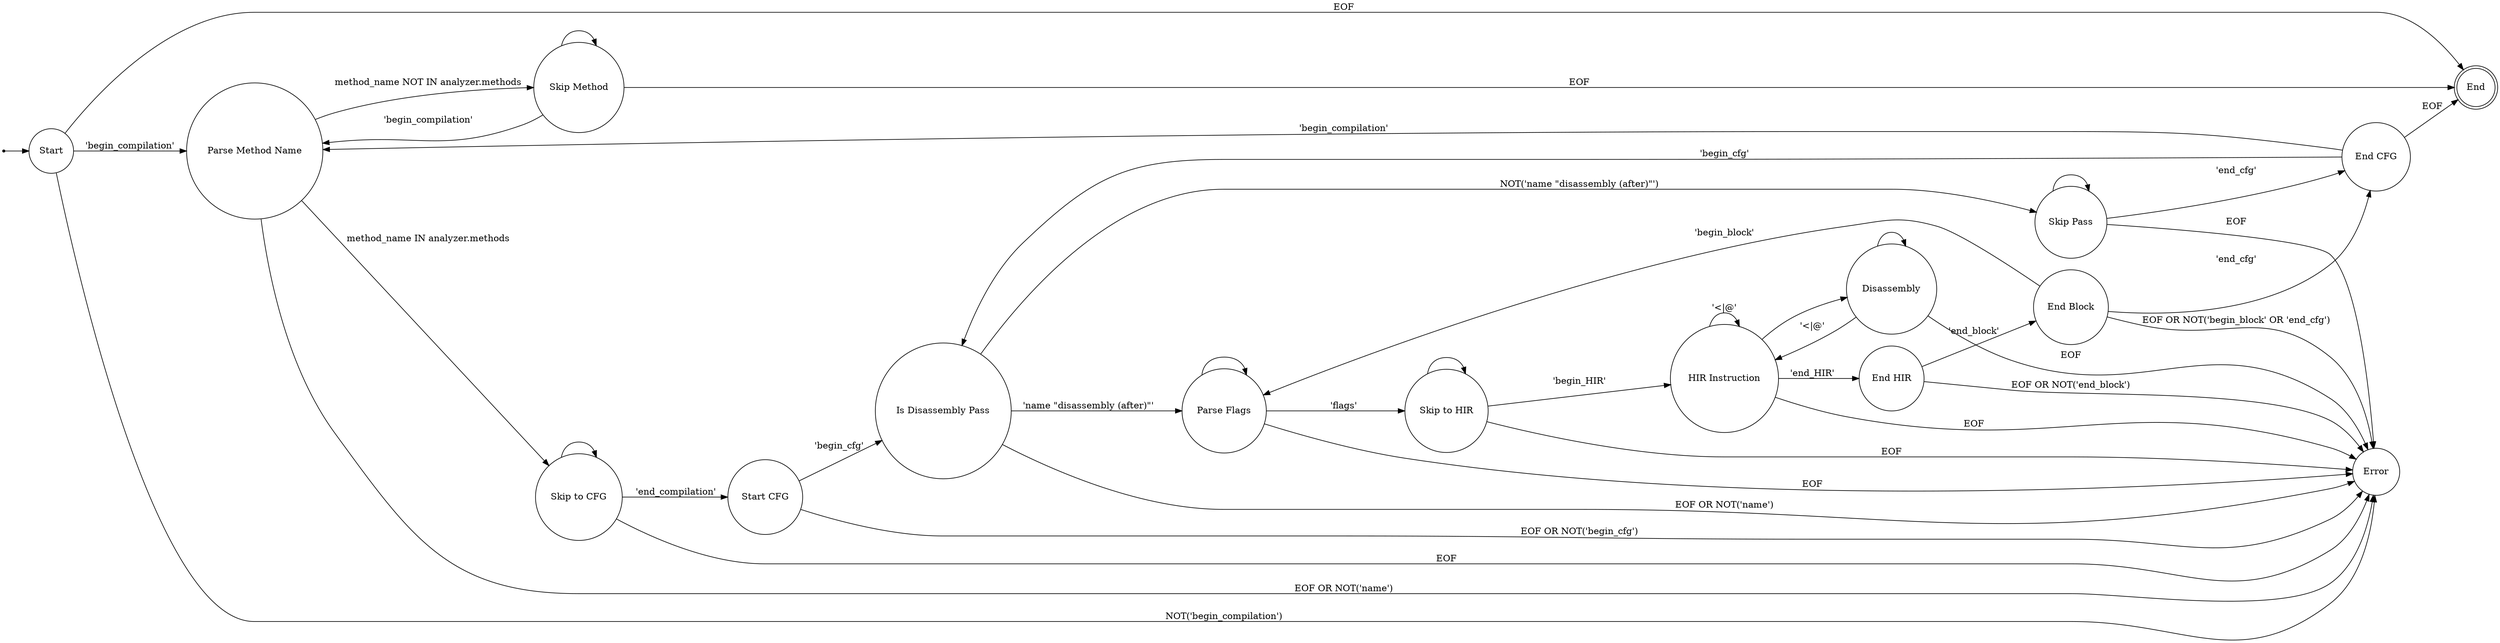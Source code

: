 digraph finite_state_machine {
    rankdir = "LR";

    node [ shape = "doublecircle" ];
    "End";

    node [ shape = "point" ];
    "Init";

    node [ shape = "circle" ];
    "Init" -> "Start";

    "Start" -> "End" [ label = "EOF" ];
    "Start" -> "Parse Method Name" [ label = "'begin_compilation'" ];
    "Start" -> "Error" [ label = "NOT('begin_compilation')" ];

    "Parse Method Name" -> "Skip to CFG"
        [ label = "method_name IN analyzer.methods" ];
    "Parse Method Name" -> "Skip Method"
        [ label = "method_name NOT IN analyzer.methods" ];
    "Parse Method Name" -> "Error" [ label = "EOF OR NOT('name')" ];

    "Skip Method" -> "End" [ label = "EOF" ];
    "Skip Method" -> "Parse Method Name" [ label = "'begin_compilation'" ];
    "Skip Method" -> "Skip Method";

    "Skip to CFG" -> "Start CFG" [ label = "'end_compilation'" ];
    "Skip to CFG" -> "Skip to CFG";
    "Skip to CFG" -> "Error" [ label = "EOF" ];

    "Start CFG" -> "Is Disassembly Pass" [ label = "'begin_cfg'" ];
    "Start CFG" -> "Error" [ label = "EOF OR NOT('begin_cfg')" ];

    "Is Disassembly Pass" -> "Parse Flags"
        [ label = "'name \"disassembly (after)\"'" ];
    "Is Disassembly Pass" -> "Skip Pass"
        [ label = "NOT('name \"disassembly (after)\"')" ];
    "Is Disassembly Pass" -> "Error" [ label = "EOF OR NOT('name')" ];

    "Skip Pass" -> "End CFG" [ label = "'end_cfg'" ];
    "Skip Pass" -> "Skip Pass";
    "Skip Pass" -> "Error" [ label = "EOF" ];

    "Parse Flags" -> "Skip to HIR" [ label = "'flags'" ];
    "Parse Flags" -> "Parse Flags";
    "Parse Flags" -> "Error" [ label = "EOF" ];

    "Skip to HIR" -> "HIR Instruction" [ label = "'begin_HIR'" ];
    "Skip to HIR" -> "Skip to HIR";
    "Skip to HIR" -> "Error" [ label = "EOF" ];

    "HIR Instruction" -> "HIR Instruction" [ label = "'<|@'" ];
    "HIR Instruction" -> "End HIR" [ label = "'end_HIR'" ];
    "HIR Instruction" -> "Disassembly";
    "HIR Instruction" -> "Error" [ label = "EOF" ];

    "Disassembly" -> "HIR Instruction" [ label = "'<|@'" ];
    "Disassembly" -> "Disassembly";
    "Disassembly" -> "Error" [ label = "EOF" ];

    "End HIR" -> "End Block" [ label = "'end_block'" ];
    "End HIR" -> "Error" [ label = "EOF OR NOT('end_block')" ];

    "End Block" -> "Parse Flags" [ label = "'begin_block'" ];
    "End Block" -> "End CFG" [ label = "'end_cfg'" ];
    "End Block" -> "Error" [ label = "EOF OR NOT('begin_block' OR 'end_cfg')" ];

    "End CFG" -> "Is Disassembly Pass" [ label = "'begin_cfg'" ];
    "End CFG" -> "Parse Method Name" [ label = "'begin_compilation'" ];
    "End CFG" -> "End" [ label = "EOF" ];
}
